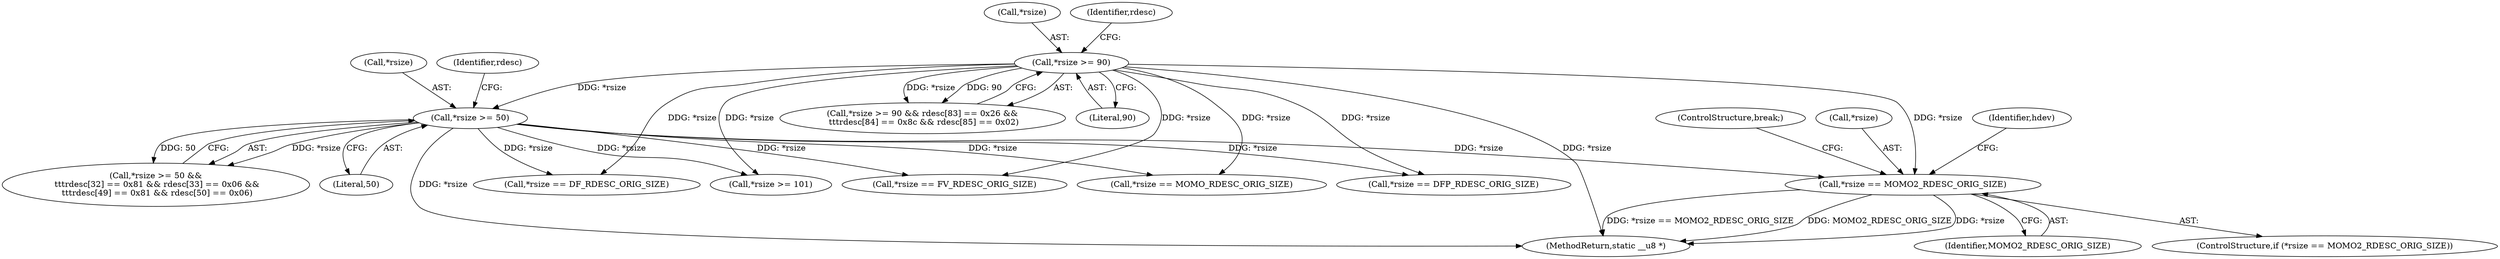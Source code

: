 digraph "0_linux_4ab25786c87eb20857bbb715c3ae34ec8fd6a214_1@pointer" {
"1000299" [label="(Call,*rsize == MOMO2_RDESC_ORIG_SIZE)"];
"1000124" [label="(Call,*rsize >= 90)"];
"1000175" [label="(Call,*rsize >= 50)"];
"1000174" [label="(Call,*rsize >= 50 &&\n \t\t\trdesc[32] == 0x81 && rdesc[33] == 0x06 &&\n \t\t\trdesc[49] == 0x81 && rdesc[50] == 0x06)"];
"1000315" [label="(ControlStructure,break;)"];
"1000125" [label="(Call,*rsize)"];
"1000182" [label="(Identifier,rdesc)"];
"1000357" [label="(Call,*rsize >= 101)"];
"1000299" [label="(Call,*rsize == MOMO2_RDESC_ORIG_SIZE)"];
"1000124" [label="(Call,*rsize >= 90)"];
"1000337" [label="(Call,*rsize == DFP_RDESC_ORIG_SIZE)"];
"1000131" [label="(Identifier,rdesc)"];
"1000411" [label="(MethodReturn,static __u8 *)"];
"1000280" [label="(Call,*rsize == MOMO_RDESC_ORIG_SIZE)"];
"1000302" [label="(Identifier,MOMO2_RDESC_ORIG_SIZE)"];
"1000123" [label="(Call,*rsize >= 90 && rdesc[83] == 0x26 &&\n \t\t\trdesc[84] == 0x8c && rdesc[85] == 0x02)"];
"1000127" [label="(Literal,90)"];
"1000176" [label="(Call,*rsize)"];
"1000300" [label="(Call,*rsize)"];
"1000175" [label="(Call,*rsize >= 50)"];
"1000261" [label="(Call,*rsize == DF_RDESC_ORIG_SIZE)"];
"1000305" [label="(Identifier,hdev)"];
"1000298" [label="(ControlStructure,if (*rsize == MOMO2_RDESC_ORIG_SIZE))"];
"1000318" [label="(Call,*rsize == FV_RDESC_ORIG_SIZE)"];
"1000178" [label="(Literal,50)"];
"1000299" -> "1000298"  [label="AST: "];
"1000299" -> "1000302"  [label="CFG: "];
"1000300" -> "1000299"  [label="AST: "];
"1000302" -> "1000299"  [label="AST: "];
"1000305" -> "1000299"  [label="CFG: "];
"1000315" -> "1000299"  [label="CFG: "];
"1000299" -> "1000411"  [label="DDG: *rsize == MOMO2_RDESC_ORIG_SIZE"];
"1000299" -> "1000411"  [label="DDG: MOMO2_RDESC_ORIG_SIZE"];
"1000299" -> "1000411"  [label="DDG: *rsize"];
"1000124" -> "1000299"  [label="DDG: *rsize"];
"1000175" -> "1000299"  [label="DDG: *rsize"];
"1000124" -> "1000123"  [label="AST: "];
"1000124" -> "1000127"  [label="CFG: "];
"1000125" -> "1000124"  [label="AST: "];
"1000127" -> "1000124"  [label="AST: "];
"1000131" -> "1000124"  [label="CFG: "];
"1000123" -> "1000124"  [label="CFG: "];
"1000124" -> "1000411"  [label="DDG: *rsize"];
"1000124" -> "1000123"  [label="DDG: *rsize"];
"1000124" -> "1000123"  [label="DDG: 90"];
"1000124" -> "1000175"  [label="DDG: *rsize"];
"1000124" -> "1000261"  [label="DDG: *rsize"];
"1000124" -> "1000280"  [label="DDG: *rsize"];
"1000124" -> "1000318"  [label="DDG: *rsize"];
"1000124" -> "1000337"  [label="DDG: *rsize"];
"1000124" -> "1000357"  [label="DDG: *rsize"];
"1000175" -> "1000174"  [label="AST: "];
"1000175" -> "1000178"  [label="CFG: "];
"1000176" -> "1000175"  [label="AST: "];
"1000178" -> "1000175"  [label="AST: "];
"1000182" -> "1000175"  [label="CFG: "];
"1000174" -> "1000175"  [label="CFG: "];
"1000175" -> "1000411"  [label="DDG: *rsize"];
"1000175" -> "1000174"  [label="DDG: *rsize"];
"1000175" -> "1000174"  [label="DDG: 50"];
"1000175" -> "1000261"  [label="DDG: *rsize"];
"1000175" -> "1000280"  [label="DDG: *rsize"];
"1000175" -> "1000318"  [label="DDG: *rsize"];
"1000175" -> "1000337"  [label="DDG: *rsize"];
"1000175" -> "1000357"  [label="DDG: *rsize"];
}
